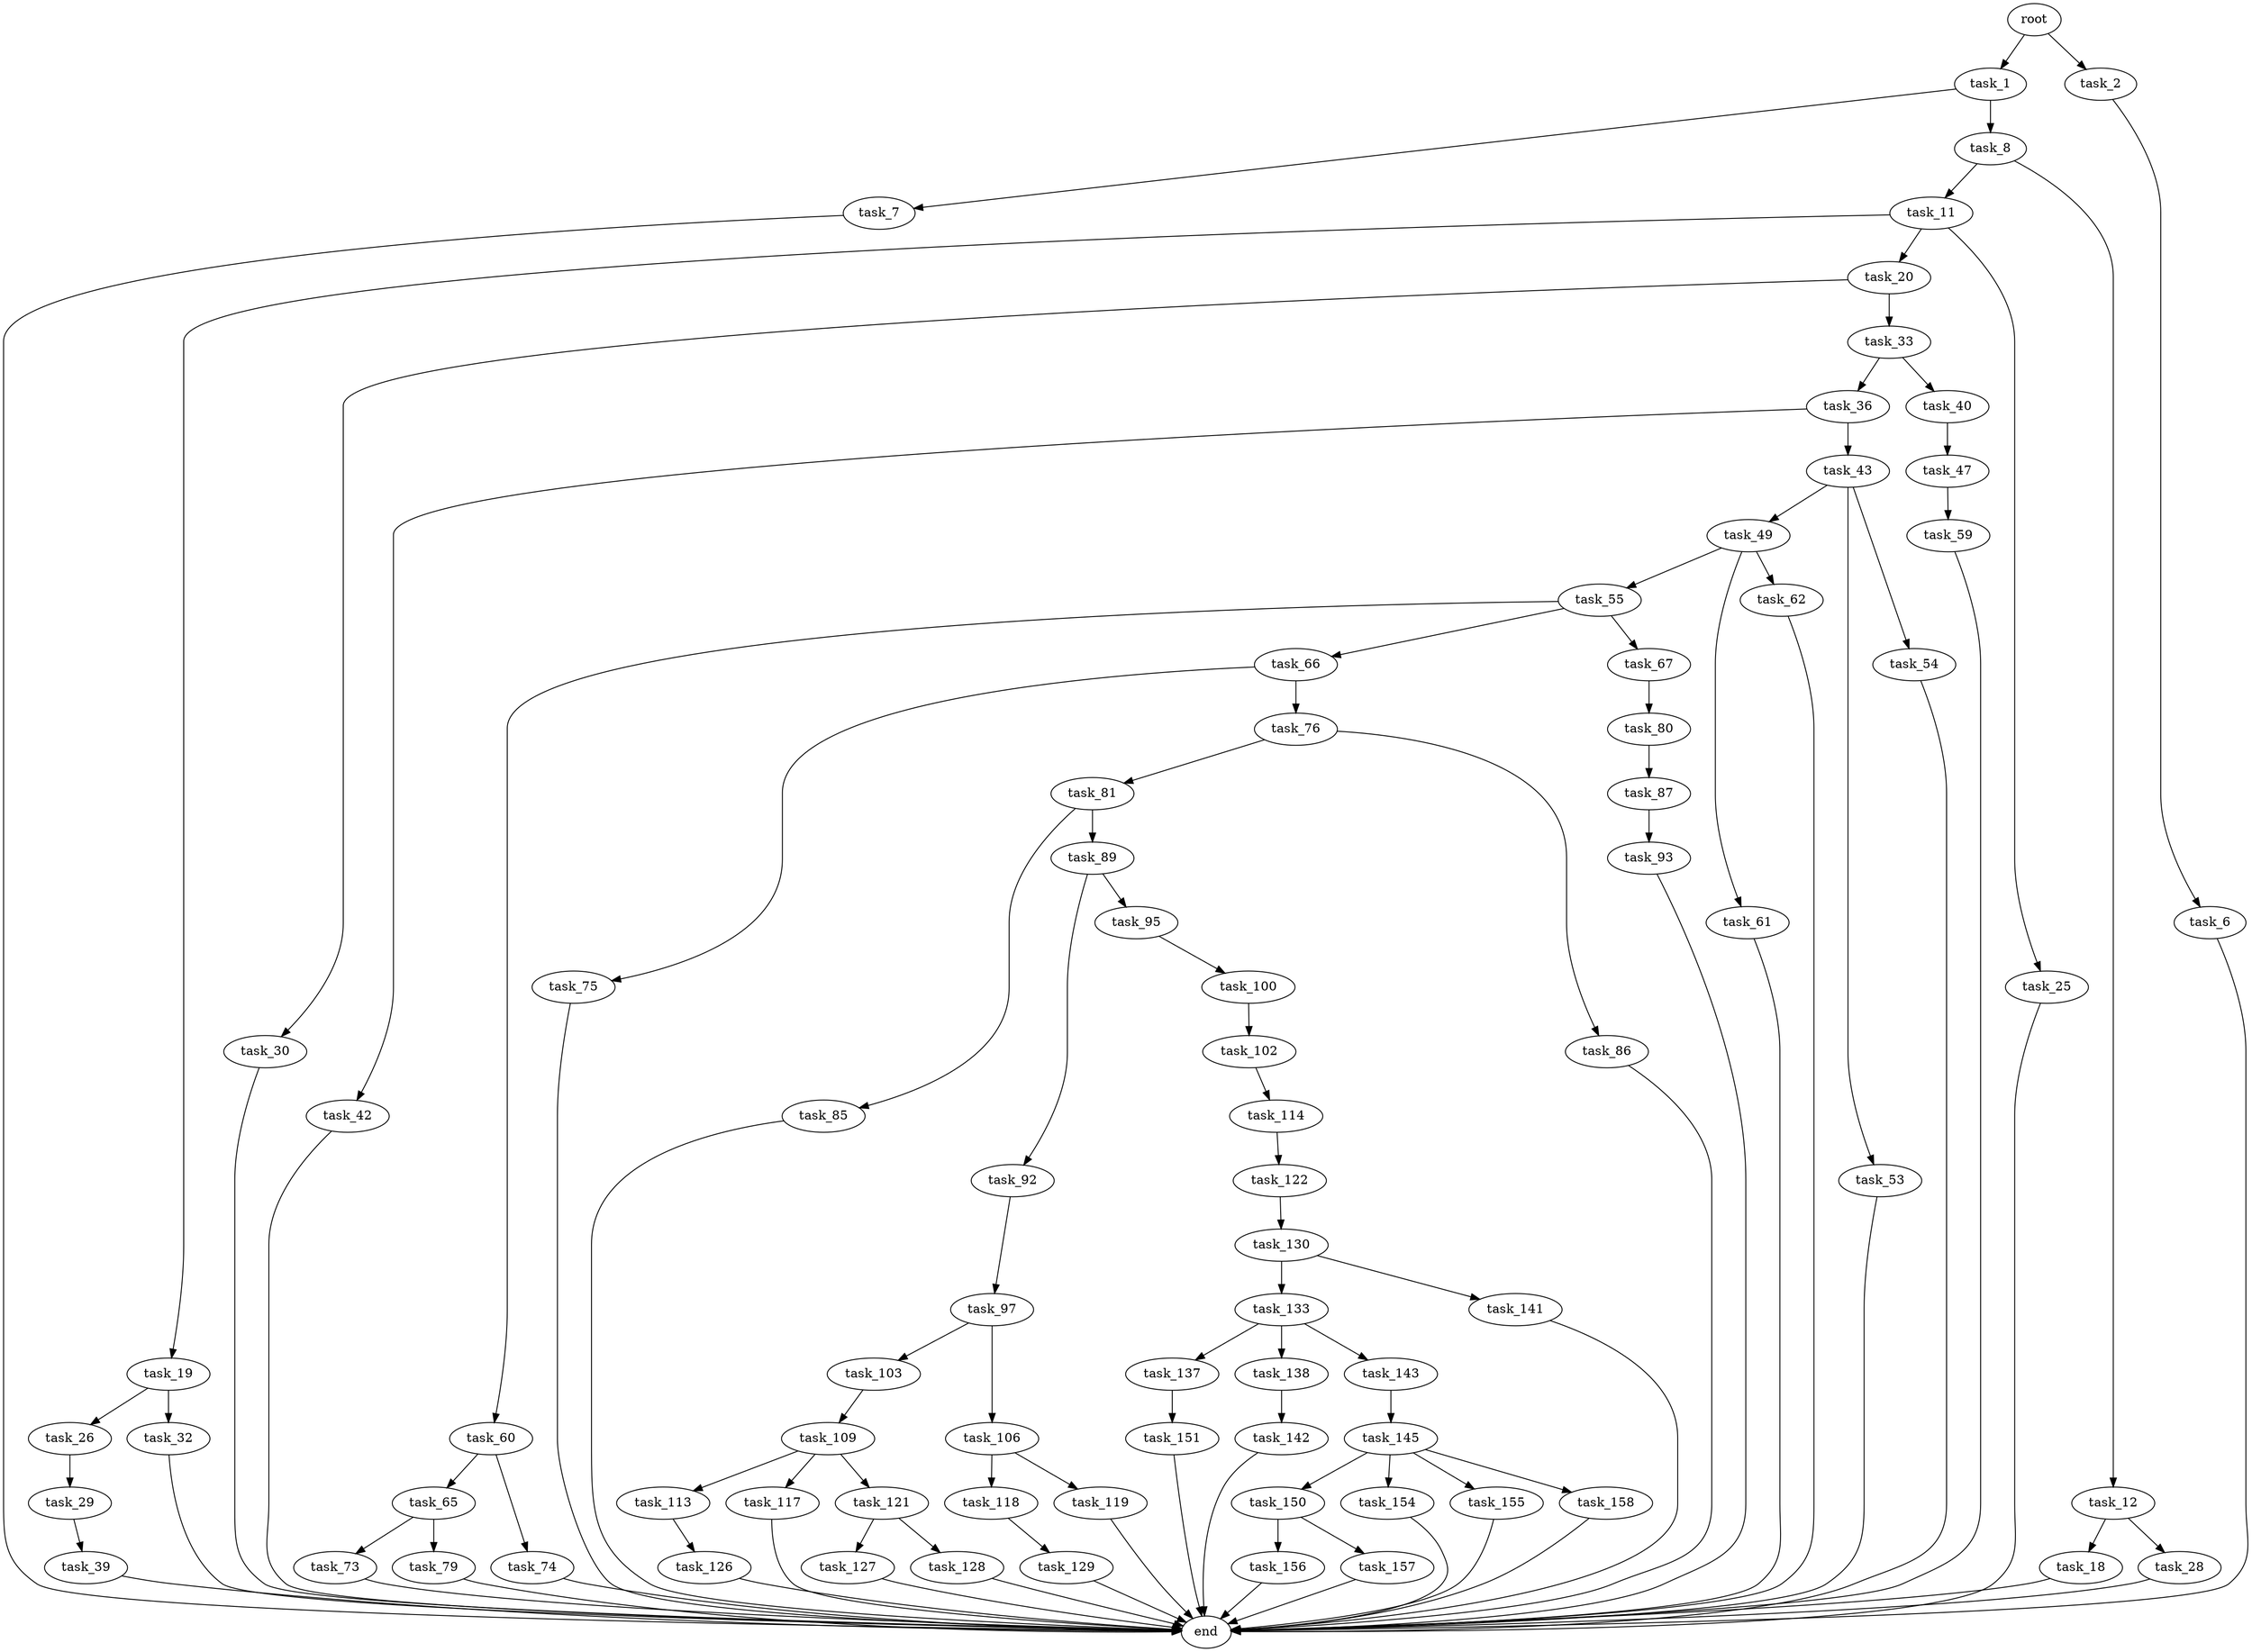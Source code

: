 digraph G {
  root [size="0.000000"];
  task_1 [size="52676759331.000000"];
  task_2 [size="231928233984.000000"];
  task_6 [size="68719476736.000000"];
  task_7 [size="549755813888.000000"];
  task_8 [size="19989190011.000000"];
  task_11 [size="139119272830.000000"];
  task_12 [size="9379645095.000000"];
  task_18 [size="2522540687.000000"];
  task_19 [size="28991029248.000000"];
  task_20 [size="8589934592.000000"];
  task_25 [size="16170247399.000000"];
  task_26 [size="1073741824000.000000"];
  task_28 [size="549755813888.000000"];
  task_29 [size="8589934592.000000"];
  task_30 [size="10471785647.000000"];
  task_32 [size="372449319.000000"];
  task_33 [size="7077837109.000000"];
  task_36 [size="294048793174.000000"];
  task_39 [size="134217728000.000000"];
  task_40 [size="11575875430.000000"];
  task_42 [size="8087385743.000000"];
  task_43 [size="506032218521.000000"];
  task_47 [size="1073741824000.000000"];
  task_49 [size="549755813888.000000"];
  task_53 [size="28991029248.000000"];
  task_54 [size="134631938988.000000"];
  task_55 [size="2140109446.000000"];
  task_59 [size="248653445300.000000"];
  task_60 [size="410874789169.000000"];
  task_61 [size="156829519490.000000"];
  task_62 [size="231928233984.000000"];
  task_65 [size="8589934592.000000"];
  task_66 [size="459947722.000000"];
  task_67 [size="1073741824000.000000"];
  task_73 [size="1818688174.000000"];
  task_74 [size="231928233984.000000"];
  task_75 [size="28991029248.000000"];
  task_76 [size="11250806773.000000"];
  task_79 [size="10532073834.000000"];
  task_80 [size="549755813888.000000"];
  task_81 [size="30665945305.000000"];
  task_85 [size="3709942706.000000"];
  task_86 [size="26250912152.000000"];
  task_87 [size="209969911189.000000"];
  task_89 [size="273168012564.000000"];
  task_92 [size="8658406695.000000"];
  task_93 [size="25580947692.000000"];
  task_95 [size="68719476736.000000"];
  task_97 [size="1073741824000.000000"];
  task_100 [size="368293445632.000000"];
  task_102 [size="4620301107.000000"];
  task_103 [size="1565411516.000000"];
  task_106 [size="8243075326.000000"];
  task_109 [size="962216733419.000000"];
  task_113 [size="244997414087.000000"];
  task_114 [size="28991029248.000000"];
  task_117 [size="28991029248.000000"];
  task_118 [size="2764271382.000000"];
  task_119 [size="26023336968.000000"];
  task_121 [size="447625418139.000000"];
  task_122 [size="13900366784.000000"];
  task_126 [size="85344069649.000000"];
  task_127 [size="28991029248.000000"];
  task_128 [size="368293445632.000000"];
  task_129 [size="6964089264.000000"];
  task_130 [size="130260085626.000000"];
  task_133 [size="12390427831.000000"];
  task_137 [size="22682553447.000000"];
  task_138 [size="68719476736.000000"];
  task_141 [size="28991029248.000000"];
  task_142 [size="17275996571.000000"];
  task_143 [size="4586316651.000000"];
  task_145 [size="231928233984.000000"];
  task_150 [size="261611404869.000000"];
  task_151 [size="6088265851.000000"];
  task_154 [size="111860113102.000000"];
  task_155 [size="134217728000.000000"];
  task_156 [size="31236191216.000000"];
  task_157 [size="16626179303.000000"];
  task_158 [size="10190524357.000000"];
  end [size="0.000000"];

  root -> task_1 [size="1.000000"];
  root -> task_2 [size="1.000000"];
  task_1 -> task_7 [size="209715200.000000"];
  task_1 -> task_8 [size="209715200.000000"];
  task_2 -> task_6 [size="301989888.000000"];
  task_6 -> end [size="1.000000"];
  task_7 -> end [size="1.000000"];
  task_8 -> task_11 [size="838860800.000000"];
  task_8 -> task_12 [size="838860800.000000"];
  task_11 -> task_19 [size="134217728.000000"];
  task_11 -> task_20 [size="134217728.000000"];
  task_11 -> task_25 [size="134217728.000000"];
  task_12 -> task_18 [size="33554432.000000"];
  task_12 -> task_28 [size="33554432.000000"];
  task_18 -> end [size="1.000000"];
  task_19 -> task_26 [size="75497472.000000"];
  task_19 -> task_32 [size="75497472.000000"];
  task_20 -> task_30 [size="33554432.000000"];
  task_20 -> task_33 [size="33554432.000000"];
  task_25 -> end [size="1.000000"];
  task_26 -> task_29 [size="838860800.000000"];
  task_28 -> end [size="1.000000"];
  task_29 -> task_39 [size="33554432.000000"];
  task_30 -> end [size="1.000000"];
  task_32 -> end [size="1.000000"];
  task_33 -> task_36 [size="209715200.000000"];
  task_33 -> task_40 [size="209715200.000000"];
  task_36 -> task_42 [size="209715200.000000"];
  task_36 -> task_43 [size="209715200.000000"];
  task_39 -> end [size="1.000000"];
  task_40 -> task_47 [size="33554432.000000"];
  task_42 -> end [size="1.000000"];
  task_43 -> task_49 [size="838860800.000000"];
  task_43 -> task_53 [size="838860800.000000"];
  task_43 -> task_54 [size="838860800.000000"];
  task_47 -> task_59 [size="838860800.000000"];
  task_49 -> task_55 [size="536870912.000000"];
  task_49 -> task_61 [size="536870912.000000"];
  task_49 -> task_62 [size="536870912.000000"];
  task_53 -> end [size="1.000000"];
  task_54 -> end [size="1.000000"];
  task_55 -> task_60 [size="33554432.000000"];
  task_55 -> task_66 [size="33554432.000000"];
  task_55 -> task_67 [size="33554432.000000"];
  task_59 -> end [size="1.000000"];
  task_60 -> task_65 [size="411041792.000000"];
  task_60 -> task_74 [size="411041792.000000"];
  task_61 -> end [size="1.000000"];
  task_62 -> end [size="1.000000"];
  task_65 -> task_73 [size="33554432.000000"];
  task_65 -> task_79 [size="33554432.000000"];
  task_66 -> task_75 [size="33554432.000000"];
  task_66 -> task_76 [size="33554432.000000"];
  task_67 -> task_80 [size="838860800.000000"];
  task_73 -> end [size="1.000000"];
  task_74 -> end [size="1.000000"];
  task_75 -> end [size="1.000000"];
  task_76 -> task_81 [size="33554432.000000"];
  task_76 -> task_86 [size="33554432.000000"];
  task_79 -> end [size="1.000000"];
  task_80 -> task_87 [size="536870912.000000"];
  task_81 -> task_85 [size="33554432.000000"];
  task_81 -> task_89 [size="33554432.000000"];
  task_85 -> end [size="1.000000"];
  task_86 -> end [size="1.000000"];
  task_87 -> task_93 [size="679477248.000000"];
  task_89 -> task_92 [size="301989888.000000"];
  task_89 -> task_95 [size="301989888.000000"];
  task_92 -> task_97 [size="536870912.000000"];
  task_93 -> end [size="1.000000"];
  task_95 -> task_100 [size="134217728.000000"];
  task_97 -> task_103 [size="838860800.000000"];
  task_97 -> task_106 [size="838860800.000000"];
  task_100 -> task_102 [size="411041792.000000"];
  task_102 -> task_114 [size="301989888.000000"];
  task_103 -> task_109 [size="33554432.000000"];
  task_106 -> task_118 [size="209715200.000000"];
  task_106 -> task_119 [size="209715200.000000"];
  task_109 -> task_113 [size="679477248.000000"];
  task_109 -> task_117 [size="679477248.000000"];
  task_109 -> task_121 [size="679477248.000000"];
  task_113 -> task_126 [size="536870912.000000"];
  task_114 -> task_122 [size="75497472.000000"];
  task_117 -> end [size="1.000000"];
  task_118 -> task_129 [size="75497472.000000"];
  task_119 -> end [size="1.000000"];
  task_121 -> task_127 [size="301989888.000000"];
  task_121 -> task_128 [size="301989888.000000"];
  task_122 -> task_130 [size="33554432.000000"];
  task_126 -> end [size="1.000000"];
  task_127 -> end [size="1.000000"];
  task_128 -> end [size="1.000000"];
  task_129 -> end [size="1.000000"];
  task_130 -> task_133 [size="209715200.000000"];
  task_130 -> task_141 [size="209715200.000000"];
  task_133 -> task_137 [size="209715200.000000"];
  task_133 -> task_138 [size="209715200.000000"];
  task_133 -> task_143 [size="209715200.000000"];
  task_137 -> task_151 [size="411041792.000000"];
  task_138 -> task_142 [size="134217728.000000"];
  task_141 -> end [size="1.000000"];
  task_142 -> end [size="1.000000"];
  task_143 -> task_145 [size="209715200.000000"];
  task_145 -> task_150 [size="301989888.000000"];
  task_145 -> task_154 [size="301989888.000000"];
  task_145 -> task_155 [size="301989888.000000"];
  task_145 -> task_158 [size="301989888.000000"];
  task_150 -> task_156 [size="301989888.000000"];
  task_150 -> task_157 [size="301989888.000000"];
  task_151 -> end [size="1.000000"];
  task_154 -> end [size="1.000000"];
  task_155 -> end [size="1.000000"];
  task_156 -> end [size="1.000000"];
  task_157 -> end [size="1.000000"];
  task_158 -> end [size="1.000000"];
}
